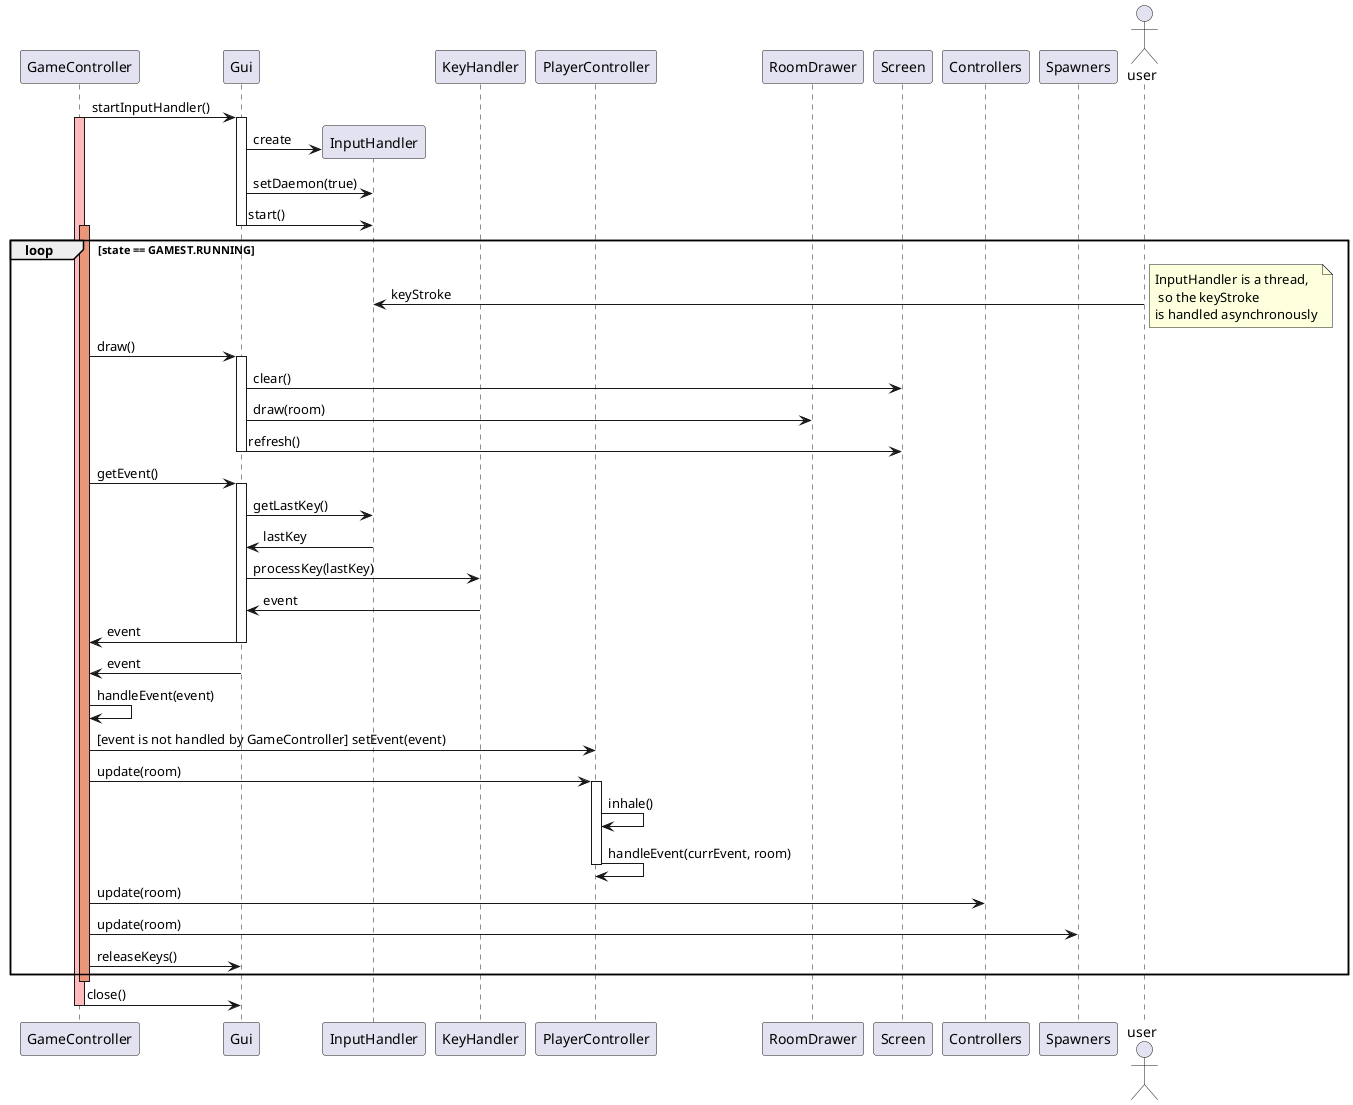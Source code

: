 @startuml

participant GameController
participant Gui
participant InputHandler
participant KeyHandler
participant PlayerController
participant RoomDrawer
participant Screen
participant Controllers
participant Spawners
actor user

'run'
GameController -> Gui : startInputHandler()
activate GameController #FFBBBB
activate Gui
Gui -> InputHandler ** : create
Gui -> InputHandler : setDaemon(true)
Gui -> InputHandler : start()
deactivate Gui

  activate GameController #DarkSalmon
    loop state == GAMEST.RUNNING
      user -> InputHandler : keyStroke
      note right: InputHandler is a thread,\n so the keyStroke\nis handled asynchronously

      GameController -> Gui : draw()
      activate Gui
      Gui -> Screen : clear()
      Gui -> RoomDrawer : draw(room)
      Gui -> Screen : refresh()
      deactivate Gui

      'Update'
      GameController -> Gui : getEvent()
      activate Gui
      Gui -> InputHandler : getLastKey()
      InputHandler -> Gui : lastKey
      Gui -> KeyHandler : processKey(lastKey)
      KeyHandler -> Gui : event
      Gui -> GameController : event
      deactivate Gui

      Gui -> GameController : event
      GameController -> GameController : handleEvent(event)
      GameController -> PlayerController : [event is not handled by GameController] setEvent(event)

      GameController -> PlayerController : update(room)
      activate PlayerController
      PlayerController -> PlayerController : inhale()
      PlayerController -> PlayerController : handleEvent(currEvent, room)
      deactivate PlayerController
      GameController -> Controllers : update(room)
      GameController -> Spawners : update(room)

      GameController -> Gui : releaseKeys()
    end
  deactivate GameController

GameController -> Gui : close()
deactivate GameController

@enduml
